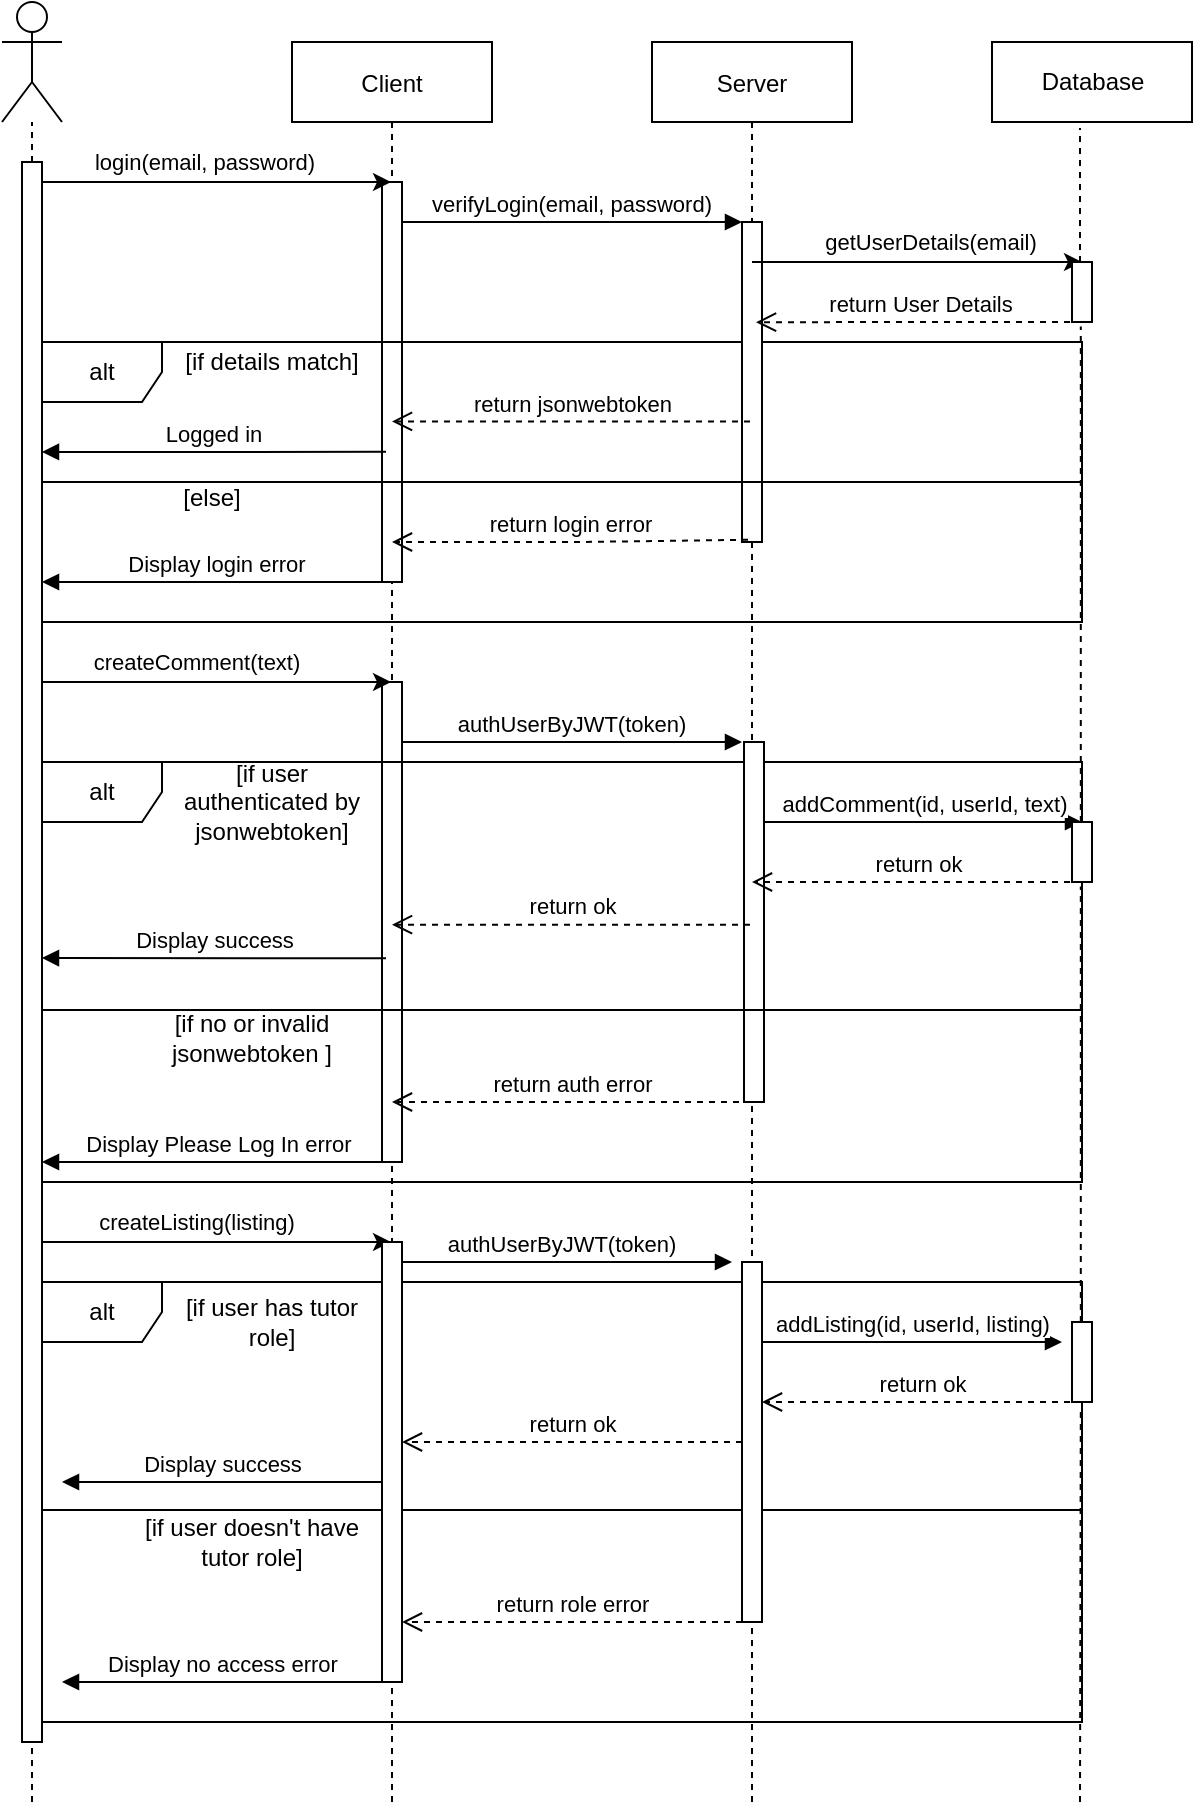 <mxfile version="13.10.4" type="github">
  <diagram id="kgpKYQtTHZ0yAKxKKP6v" name="Page-1">
    <mxGraphModel dx="1635" dy="1069" grid="1" gridSize="10" guides="1" tooltips="1" connect="1" arrows="1" fold="1" page="1" pageScale="1" pageWidth="850" pageHeight="1100" math="0" shadow="0">
      <root>
        <mxCell id="0" />
        <mxCell id="1" parent="0" />
        <mxCell id="ZMojpo8gD3AogIInqO2h-18" value="" style="endArrow=none;dashed=1;html=1;" parent="1" edge="1">
          <mxGeometry width="50" height="50" relative="1" as="geometry">
            <mxPoint x="95" y="960" as="sourcePoint" />
            <mxPoint x="95" y="910" as="targetPoint" />
          </mxGeometry>
        </mxCell>
        <mxCell id="3nuBFxr9cyL0pnOWT2aG-1" value="Client" style="shape=umlLifeline;perimeter=lifelinePerimeter;container=1;collapsible=0;recursiveResize=0;rounded=0;shadow=0;strokeWidth=1;" parent="1" vertex="1">
          <mxGeometry x="225" y="80" width="100" height="690" as="geometry" />
        </mxCell>
        <mxCell id="ZMojpo8gD3AogIInqO2h-1" value="" style="html=1;points=[];perimeter=orthogonalPerimeter;" parent="3nuBFxr9cyL0pnOWT2aG-1" vertex="1">
          <mxGeometry x="45" y="70" width="10" height="200" as="geometry" />
        </mxCell>
        <mxCell id="ZMojpo8gD3AogIInqO2h-9" value="" style="html=1;points=[];perimeter=orthogonalPerimeter;" parent="1" vertex="1">
          <mxGeometry x="270" y="400" width="10" height="240" as="geometry" />
        </mxCell>
        <mxCell id="CAEmHXkXszxpEkwhHxyX-27" value="alt" style="shape=umlFrame;whiteSpace=wrap;html=1;" parent="1" vertex="1">
          <mxGeometry x="100" y="440" width="520" height="210" as="geometry" />
        </mxCell>
        <mxCell id="CAEmHXkXszxpEkwhHxyX-10" value="alt" style="shape=umlFrame;whiteSpace=wrap;html=1;" parent="1" vertex="1">
          <mxGeometry x="100" y="230" width="520" height="140" as="geometry" />
        </mxCell>
        <mxCell id="3nuBFxr9cyL0pnOWT2aG-5" value="Server" style="shape=umlLifeline;perimeter=lifelinePerimeter;container=1;collapsible=0;recursiveResize=0;rounded=0;shadow=0;strokeWidth=1;" parent="1" vertex="1">
          <mxGeometry x="405" y="80" width="100" height="680" as="geometry" />
        </mxCell>
        <mxCell id="CAEmHXkXszxpEkwhHxyX-22" value="addComment(id, userId, text)" style="html=1;verticalAlign=bottom;endArrow=block;" parent="3nuBFxr9cyL0pnOWT2aG-5" source="ZMojpo8gD3AogIInqO2h-12" edge="1">
          <mxGeometry width="80" relative="1" as="geometry">
            <mxPoint x="51" y="390" as="sourcePoint" />
            <mxPoint x="215" y="390" as="targetPoint" />
          </mxGeometry>
        </mxCell>
        <mxCell id="CAEmHXkXszxpEkwhHxyX-42" value="" style="endArrow=none;dashed=1;html=1;" parent="3nuBFxr9cyL0pnOWT2aG-5" edge="1">
          <mxGeometry width="50" height="50" relative="1" as="geometry">
            <mxPoint x="50" y="880" as="sourcePoint" />
            <mxPoint x="50" y="680" as="targetPoint" />
          </mxGeometry>
        </mxCell>
        <mxCell id="ZMojpo8gD3AogIInqO2h-4" value="" style="html=1;points=[];perimeter=orthogonalPerimeter;" parent="3nuBFxr9cyL0pnOWT2aG-5" vertex="1">
          <mxGeometry x="45" y="90" width="10" height="160" as="geometry" />
        </mxCell>
        <mxCell id="ZMojpo8gD3AogIInqO2h-12" value="" style="html=1;points=[];perimeter=orthogonalPerimeter;" parent="3nuBFxr9cyL0pnOWT2aG-5" vertex="1">
          <mxGeometry x="46" y="350" width="10" height="180" as="geometry" />
        </mxCell>
        <mxCell id="3nuBFxr9cyL0pnOWT2aG-8" value="verifyLogin(email, password)" style="verticalAlign=bottom;endArrow=block;entryX=0;entryY=0;shadow=0;strokeWidth=1;" parent="1" edge="1">
          <mxGeometry relative="1" as="geometry">
            <mxPoint x="280" y="170" as="sourcePoint" />
            <mxPoint x="450" y="170" as="targetPoint" />
          </mxGeometry>
        </mxCell>
        <mxCell id="SVqc3hXAzIs5Q2MO5OB0-1" value="Database" style="html=1;" parent="1" vertex="1">
          <mxGeometry x="575" y="80" width="100" height="40" as="geometry" />
        </mxCell>
        <mxCell id="SVqc3hXAzIs5Q2MO5OB0-3" value="" style="shape=umlActor;verticalLabelPosition=bottom;verticalAlign=top;html=1;" parent="1" vertex="1">
          <mxGeometry x="80" y="60" width="30" height="60" as="geometry" />
        </mxCell>
        <mxCell id="SVqc3hXAzIs5Q2MO5OB0-4" value="" style="endArrow=none;dashed=1;html=1;" parent="1" source="ZMojpo8gD3AogIInqO2h-2" target="SVqc3hXAzIs5Q2MO5OB0-3" edge="1">
          <mxGeometry width="50" height="50" relative="1" as="geometry">
            <mxPoint x="95" y="960" as="sourcePoint" />
            <mxPoint x="160" y="180" as="targetPoint" />
          </mxGeometry>
        </mxCell>
        <mxCell id="SVqc3hXAzIs5Q2MO5OB0-6" value="" style="endArrow=none;dashed=1;html=1;entryX=0.44;entryY=1.075;entryDx=0;entryDy=0;entryPerimeter=0;" parent="1" source="ZMojpo8gD3AogIInqO2h-7" target="SVqc3hXAzIs5Q2MO5OB0-1" edge="1">
          <mxGeometry width="50" height="50" relative="1" as="geometry">
            <mxPoint x="619" y="960" as="sourcePoint" />
            <mxPoint x="730" y="170" as="targetPoint" />
          </mxGeometry>
        </mxCell>
        <mxCell id="SVqc3hXAzIs5Q2MO5OB0-7" value="" style="endArrow=classic;html=1;" parent="1" target="3nuBFxr9cyL0pnOWT2aG-1" edge="1">
          <mxGeometry width="50" height="50" relative="1" as="geometry">
            <mxPoint x="100" y="150" as="sourcePoint" />
            <mxPoint x="170" y="150" as="targetPoint" />
          </mxGeometry>
        </mxCell>
        <mxCell id="SVqc3hXAzIs5Q2MO5OB0-8" value="login(email, password)" style="edgeLabel;html=1;align=center;verticalAlign=middle;resizable=0;points=[];" parent="SVqc3hXAzIs5Q2MO5OB0-7" vertex="1" connectable="0">
          <mxGeometry x="-0.072" y="-1" relative="1" as="geometry">
            <mxPoint y="-11" as="offset" />
          </mxGeometry>
        </mxCell>
        <mxCell id="8NlGEqsGzx280xrDKrg7-2" value="" style="endArrow=classic;html=1;" parent="1" source="3nuBFxr9cyL0pnOWT2aG-5" edge="1">
          <mxGeometry width="50" height="50" relative="1" as="geometry">
            <mxPoint x="530" y="220" as="sourcePoint" />
            <mxPoint x="620" y="190" as="targetPoint" />
          </mxGeometry>
        </mxCell>
        <mxCell id="8NlGEqsGzx280xrDKrg7-4" value="getUserDetails(email)" style="edgeLabel;html=1;align=center;verticalAlign=middle;resizable=0;points=[];" parent="8NlGEqsGzx280xrDKrg7-2" vertex="1" connectable="0">
          <mxGeometry x="0.075" y="2" relative="1" as="geometry">
            <mxPoint y="-8.05" as="offset" />
          </mxGeometry>
        </mxCell>
        <mxCell id="8NlGEqsGzx280xrDKrg7-9" value="Display login error" style="verticalAlign=bottom;endArrow=block;shadow=0;strokeWidth=1;" parent="1" edge="1">
          <mxGeometry relative="1" as="geometry">
            <mxPoint x="275" y="350" as="sourcePoint" />
            <mxPoint x="100" y="350" as="targetPoint" />
          </mxGeometry>
        </mxCell>
        <mxCell id="8NlGEqsGzx280xrDKrg7-10" value="Logged in" style="verticalAlign=bottom;endArrow=block;shadow=0;strokeWidth=1;exitX=0.47;exitY=0.297;exitDx=0;exitDy=0;exitPerimeter=0;" parent="1" source="3nuBFxr9cyL0pnOWT2aG-1" edge="1">
          <mxGeometry relative="1" as="geometry">
            <mxPoint x="275" y="250" as="sourcePoint" />
            <mxPoint x="100" y="285" as="targetPoint" />
          </mxGeometry>
        </mxCell>
        <mxCell id="8NlGEqsGzx280xrDKrg7-14" value="" style="endArrow=classic;html=1;" parent="1" target="3nuBFxr9cyL0pnOWT2aG-1" edge="1">
          <mxGeometry width="50" height="50" relative="1" as="geometry">
            <mxPoint x="100" y="400" as="sourcePoint" />
            <mxPoint x="170" y="390" as="targetPoint" />
          </mxGeometry>
        </mxCell>
        <mxCell id="8NlGEqsGzx280xrDKrg7-15" value="createComment(text)" style="edgeLabel;html=1;align=center;verticalAlign=middle;resizable=0;points=[];" parent="8NlGEqsGzx280xrDKrg7-14" vertex="1" connectable="0">
          <mxGeometry x="-0.288" y="-1" relative="1" as="geometry">
            <mxPoint x="15" y="-11" as="offset" />
          </mxGeometry>
        </mxCell>
        <mxCell id="8NlGEqsGzx280xrDKrg7-16" value="" style="endArrow=classic;html=1;" parent="1" target="3nuBFxr9cyL0pnOWT2aG-1" edge="1">
          <mxGeometry width="50" height="50" relative="1" as="geometry">
            <mxPoint x="100" y="680" as="sourcePoint" />
            <mxPoint x="274.5" y="400" as="targetPoint" />
          </mxGeometry>
        </mxCell>
        <mxCell id="8NlGEqsGzx280xrDKrg7-17" value="createListing(listing)" style="edgeLabel;html=1;align=center;verticalAlign=middle;resizable=0;points=[];" parent="8NlGEqsGzx280xrDKrg7-16" vertex="1" connectable="0">
          <mxGeometry x="-0.288" y="-1" relative="1" as="geometry">
            <mxPoint x="15" y="-11" as="offset" />
          </mxGeometry>
        </mxCell>
        <mxCell id="CAEmHXkXszxpEkwhHxyX-1" value="return User Details" style="html=1;verticalAlign=bottom;endArrow=open;dashed=1;endSize=8;entryX=0.52;entryY=0.206;entryDx=0;entryDy=0;entryPerimeter=0;" parent="1" target="3nuBFxr9cyL0pnOWT2aG-5" edge="1">
          <mxGeometry relative="1" as="geometry">
            <mxPoint x="620" y="220" as="sourcePoint" />
            <mxPoint x="457" y="220" as="targetPoint" />
          </mxGeometry>
        </mxCell>
        <mxCell id="CAEmHXkXszxpEkwhHxyX-2" value="return jsonwebtoken" style="html=1;verticalAlign=bottom;endArrow=open;dashed=1;endSize=8;exitX=0.49;exitY=0.279;exitDx=0;exitDy=0;exitPerimeter=0;" parent="1" source="3nuBFxr9cyL0pnOWT2aG-5" target="3nuBFxr9cyL0pnOWT2aG-1" edge="1">
          <mxGeometry relative="1" as="geometry">
            <mxPoint x="450" y="230" as="sourcePoint" />
            <mxPoint x="370" y="230" as="targetPoint" />
          </mxGeometry>
        </mxCell>
        <mxCell id="CAEmHXkXszxpEkwhHxyX-8" value="return login error" style="html=1;verticalAlign=bottom;endArrow=open;dashed=1;endSize=8;exitX=0.48;exitY=0.366;exitDx=0;exitDy=0;exitPerimeter=0;" parent="1" source="3nuBFxr9cyL0pnOWT2aG-5" target="3nuBFxr9cyL0pnOWT2aG-1" edge="1">
          <mxGeometry relative="1" as="geometry">
            <mxPoint x="450" y="230" as="sourcePoint" />
            <mxPoint x="274.5" y="230" as="targetPoint" />
            <Array as="points">
              <mxPoint x="370" y="330" />
            </Array>
          </mxGeometry>
        </mxCell>
        <mxCell id="CAEmHXkXszxpEkwhHxyX-12" value="" style="line;strokeWidth=1;fillColor=none;align=left;verticalAlign=middle;spacingTop=-1;spacingLeft=3;spacingRight=3;rotatable=0;labelPosition=right;points=[];portConstraint=eastwest;" parent="1" vertex="1">
          <mxGeometry x="100" y="296" width="520" height="8" as="geometry" />
        </mxCell>
        <mxCell id="CAEmHXkXszxpEkwhHxyX-14" value="[if details match]" style="text;html=1;strokeColor=none;fillColor=none;align=center;verticalAlign=middle;whiteSpace=wrap;rounded=0;" parent="1" vertex="1">
          <mxGeometry x="170" y="230" width="90" height="20" as="geometry" />
        </mxCell>
        <mxCell id="CAEmHXkXszxpEkwhHxyX-15" value="[else]" style="text;html=1;strokeColor=none;fillColor=none;align=center;verticalAlign=middle;whiteSpace=wrap;rounded=0;" parent="1" vertex="1">
          <mxGeometry x="160" y="298" width="50" height="20" as="geometry" />
        </mxCell>
        <mxCell id="CAEmHXkXszxpEkwhHxyX-19" value="authUserByJWT(token)" style="verticalAlign=bottom;endArrow=block;entryX=0;entryY=0;shadow=0;strokeWidth=1;" parent="1" edge="1">
          <mxGeometry relative="1" as="geometry">
            <mxPoint x="280" y="430" as="sourcePoint" />
            <mxPoint x="450" y="430" as="targetPoint" />
          </mxGeometry>
        </mxCell>
        <mxCell id="CAEmHXkXszxpEkwhHxyX-25" value="return ok" style="html=1;verticalAlign=bottom;endArrow=open;dashed=1;endSize=8;" parent="1" target="3nuBFxr9cyL0pnOWT2aG-5" edge="1">
          <mxGeometry relative="1" as="geometry">
            <mxPoint x="620" y="500" as="sourcePoint" />
            <mxPoint x="457" y="220.08" as="targetPoint" />
          </mxGeometry>
        </mxCell>
        <mxCell id="CAEmHXkXszxpEkwhHxyX-28" value="[if user authenticated by jsonwebtoken]" style="text;html=1;strokeColor=none;fillColor=none;align=center;verticalAlign=middle;whiteSpace=wrap;rounded=0;" parent="1" vertex="1">
          <mxGeometry x="165" y="450" width="100" height="20" as="geometry" />
        </mxCell>
        <mxCell id="CAEmHXkXszxpEkwhHxyX-29" value="return ok" style="html=1;verticalAlign=bottom;endArrow=open;dashed=1;endSize=8;exitX=0.49;exitY=0.649;exitDx=0;exitDy=0;exitPerimeter=0;" parent="1" source="3nuBFxr9cyL0pnOWT2aG-5" target="3nuBFxr9cyL0pnOWT2aG-1" edge="1">
          <mxGeometry relative="1" as="geometry">
            <mxPoint x="450" y="230" as="sourcePoint" />
            <mxPoint x="370" y="230" as="targetPoint" />
          </mxGeometry>
        </mxCell>
        <mxCell id="CAEmHXkXszxpEkwhHxyX-32" value="Display success" style="html=1;verticalAlign=bottom;endArrow=block;exitX=0.47;exitY=0.664;exitDx=0;exitDy=0;exitPerimeter=0;" parent="1" source="3nuBFxr9cyL0pnOWT2aG-1" edge="1">
          <mxGeometry width="80" relative="1" as="geometry">
            <mxPoint x="220" y="510" as="sourcePoint" />
            <mxPoint x="100" y="538" as="targetPoint" />
          </mxGeometry>
        </mxCell>
        <mxCell id="CAEmHXkXszxpEkwhHxyX-33" value="" style="line;strokeWidth=1;fillColor=none;align=left;verticalAlign=middle;spacingTop=-1;spacingLeft=3;spacingRight=3;rotatable=0;labelPosition=right;points=[];portConstraint=eastwest;" parent="1" vertex="1">
          <mxGeometry x="100" y="560" width="520" height="8" as="geometry" />
        </mxCell>
        <mxCell id="CAEmHXkXszxpEkwhHxyX-34" value="[if no or invalid jsonwebtoken ]" style="text;html=1;strokeColor=none;fillColor=none;align=center;verticalAlign=middle;whiteSpace=wrap;rounded=0;" parent="1" vertex="1">
          <mxGeometry x="160" y="568" width="90" height="20" as="geometry" />
        </mxCell>
        <mxCell id="CAEmHXkXszxpEkwhHxyX-35" value="return auth error" style="html=1;verticalAlign=bottom;endArrow=open;dashed=1;endSize=8;" parent="1" source="3nuBFxr9cyL0pnOWT2aG-5" target="3nuBFxr9cyL0pnOWT2aG-1" edge="1">
          <mxGeometry relative="1" as="geometry">
            <mxPoint x="454" y="521.32" as="sourcePoint" />
            <mxPoint x="274.5" y="521.32" as="targetPoint" />
            <Array as="points">
              <mxPoint x="390" y="610" />
            </Array>
          </mxGeometry>
        </mxCell>
        <mxCell id="CAEmHXkXszxpEkwhHxyX-36" value="Display Please Log In error" style="html=1;verticalAlign=bottom;endArrow=block;" parent="1" edge="1">
          <mxGeometry width="80" relative="1" as="geometry">
            <mxPoint x="275" y="640" as="sourcePoint" />
            <mxPoint x="100" y="640" as="targetPoint" />
            <Array as="points" />
          </mxGeometry>
        </mxCell>
        <mxCell id="CAEmHXkXszxpEkwhHxyX-37" value="authUserByJWT(token)" style="verticalAlign=bottom;endArrow=block;entryX=0;entryY=0;shadow=0;strokeWidth=1;" parent="1" edge="1">
          <mxGeometry relative="1" as="geometry">
            <mxPoint x="275" y="690" as="sourcePoint" />
            <mxPoint x="445" y="690" as="targetPoint" />
          </mxGeometry>
        </mxCell>
        <mxCell id="CAEmHXkXszxpEkwhHxyX-39" value="alt" style="shape=umlFrame;whiteSpace=wrap;html=1;" parent="1" vertex="1">
          <mxGeometry x="100" y="700" width="520" height="220" as="geometry" />
        </mxCell>
        <mxCell id="CAEmHXkXszxpEkwhHxyX-40" value="[if user has tutor role]" style="text;html=1;strokeColor=none;fillColor=none;align=center;verticalAlign=middle;whiteSpace=wrap;rounded=0;" parent="1" vertex="1">
          <mxGeometry x="170" y="710" width="90" height="20" as="geometry" />
        </mxCell>
        <mxCell id="CAEmHXkXszxpEkwhHxyX-41" value="" style="endArrow=none;dashed=1;html=1;entryX=0.5;entryY=0.996;entryDx=0;entryDy=0;entryPerimeter=0;" parent="1" target="3nuBFxr9cyL0pnOWT2aG-1" edge="1">
          <mxGeometry width="50" height="50" relative="1" as="geometry">
            <mxPoint x="275" y="960" as="sourcePoint" />
            <mxPoint x="275" y="780" as="targetPoint" />
          </mxGeometry>
        </mxCell>
        <mxCell id="CAEmHXkXszxpEkwhHxyX-43" value="addListing(id, userId, listing)" style="html=1;verticalAlign=bottom;endArrow=block;" parent="1" edge="1">
          <mxGeometry width="80" relative="1" as="geometry">
            <mxPoint x="460" y="730" as="sourcePoint" />
            <mxPoint x="610" y="730" as="targetPoint" />
          </mxGeometry>
        </mxCell>
        <mxCell id="CAEmHXkXszxpEkwhHxyX-44" value="return ok" style="html=1;verticalAlign=bottom;endArrow=open;dashed=1;endSize=8;" parent="1" edge="1">
          <mxGeometry relative="1" as="geometry">
            <mxPoint x="620" y="760" as="sourcePoint" />
            <mxPoint x="460" y="760" as="targetPoint" />
          </mxGeometry>
        </mxCell>
        <mxCell id="CAEmHXkXszxpEkwhHxyX-45" value="return ok" style="html=1;verticalAlign=bottom;endArrow=open;dashed=1;endSize=8;" parent="1" edge="1">
          <mxGeometry relative="1" as="geometry">
            <mxPoint x="450" y="780" as="sourcePoint" />
            <mxPoint x="280" y="780" as="targetPoint" />
          </mxGeometry>
        </mxCell>
        <mxCell id="CAEmHXkXszxpEkwhHxyX-47" value="Display success" style="html=1;verticalAlign=bottom;endArrow=block;" parent="1" edge="1">
          <mxGeometry width="80" relative="1" as="geometry">
            <mxPoint x="270" y="800" as="sourcePoint" />
            <mxPoint x="110" y="800" as="targetPoint" />
          </mxGeometry>
        </mxCell>
        <mxCell id="CAEmHXkXszxpEkwhHxyX-48" value="" style="line;strokeWidth=1;fillColor=none;align=left;verticalAlign=middle;spacingTop=-1;spacingLeft=3;spacingRight=3;rotatable=0;labelPosition=right;points=[];portConstraint=eastwest;" parent="1" vertex="1">
          <mxGeometry x="100" y="810" width="520" height="8" as="geometry" />
        </mxCell>
        <mxCell id="CAEmHXkXszxpEkwhHxyX-49" value="[if user doesn&#39;t have tutor role]" style="text;html=1;strokeColor=none;fillColor=none;align=center;verticalAlign=middle;whiteSpace=wrap;rounded=0;" parent="1" vertex="1">
          <mxGeometry x="150" y="820" width="110" height="20" as="geometry" />
        </mxCell>
        <mxCell id="CAEmHXkXszxpEkwhHxyX-51" value="return role error" style="html=1;verticalAlign=bottom;endArrow=open;dashed=1;endSize=8;" parent="1" edge="1">
          <mxGeometry relative="1" as="geometry">
            <mxPoint x="450" y="870" as="sourcePoint" />
            <mxPoint x="280" y="870" as="targetPoint" />
          </mxGeometry>
        </mxCell>
        <mxCell id="CAEmHXkXszxpEkwhHxyX-52" value="Display no access error" style="html=1;verticalAlign=bottom;endArrow=block;" parent="1" edge="1">
          <mxGeometry width="80" relative="1" as="geometry">
            <mxPoint x="270" y="900" as="sourcePoint" />
            <mxPoint x="110" y="900" as="targetPoint" />
          </mxGeometry>
        </mxCell>
        <mxCell id="ZMojpo8gD3AogIInqO2h-2" value="" style="html=1;points=[];perimeter=orthogonalPerimeter;" parent="1" vertex="1">
          <mxGeometry x="90" y="140" width="10" height="790" as="geometry" />
        </mxCell>
        <mxCell id="ZMojpo8gD3AogIInqO2h-3" value="" style="endArrow=none;dashed=1;html=1;" parent="1" target="ZMojpo8gD3AogIInqO2h-2" edge="1">
          <mxGeometry width="50" height="50" relative="1" as="geometry">
            <mxPoint x="90" y="680" as="sourcePoint" />
            <mxPoint x="95" y="120" as="targetPoint" />
          </mxGeometry>
        </mxCell>
        <mxCell id="ZMojpo8gD3AogIInqO2h-7" value="" style="html=1;points=[];perimeter=orthogonalPerimeter;" parent="1" vertex="1">
          <mxGeometry x="615" y="190" width="10" height="30" as="geometry" />
        </mxCell>
        <mxCell id="ZMojpo8gD3AogIInqO2h-8" value="" style="endArrow=none;dashed=1;html=1;entryX=0.44;entryY=1.075;entryDx=0;entryDy=0;entryPerimeter=0;" parent="1" source="ZMojpo8gD3AogIInqO2h-14" target="ZMojpo8gD3AogIInqO2h-7" edge="1">
          <mxGeometry width="50" height="50" relative="1" as="geometry">
            <mxPoint x="619" y="960" as="sourcePoint" />
            <mxPoint x="619" y="123" as="targetPoint" />
          </mxGeometry>
        </mxCell>
        <mxCell id="ZMojpo8gD3AogIInqO2h-14" value="" style="html=1;points=[];perimeter=orthogonalPerimeter;" parent="1" vertex="1">
          <mxGeometry x="615" y="470" width="10" height="30" as="geometry" />
        </mxCell>
        <mxCell id="ZMojpo8gD3AogIInqO2h-15" value="" style="endArrow=none;dashed=1;html=1;entryX=0.44;entryY=1.075;entryDx=0;entryDy=0;entryPerimeter=0;" parent="1" source="ZMojpo8gD3AogIInqO2h-21" target="ZMojpo8gD3AogIInqO2h-14" edge="1">
          <mxGeometry width="50" height="50" relative="1" as="geometry">
            <mxPoint x="619" y="960" as="sourcePoint" />
            <mxPoint x="619.4" y="222.25" as="targetPoint" />
          </mxGeometry>
        </mxCell>
        <mxCell id="ZMojpo8gD3AogIInqO2h-19" value="" style="html=1;points=[];perimeter=orthogonalPerimeter;" parent="1" vertex="1">
          <mxGeometry x="270" y="680" width="10" height="220" as="geometry" />
        </mxCell>
        <mxCell id="ZMojpo8gD3AogIInqO2h-20" value="" style="html=1;points=[];perimeter=orthogonalPerimeter;" parent="1" vertex="1">
          <mxGeometry x="450" y="690" width="10" height="180" as="geometry" />
        </mxCell>
        <mxCell id="ZMojpo8gD3AogIInqO2h-21" value="" style="html=1;points=[];perimeter=orthogonalPerimeter;" parent="1" vertex="1">
          <mxGeometry x="615" y="720" width="10" height="40" as="geometry" />
        </mxCell>
        <mxCell id="ZMojpo8gD3AogIInqO2h-22" value="" style="endArrow=none;dashed=1;html=1;entryX=0.44;entryY=1.075;entryDx=0;entryDy=0;entryPerimeter=0;" parent="1" target="ZMojpo8gD3AogIInqO2h-21" edge="1">
          <mxGeometry width="50" height="50" relative="1" as="geometry">
            <mxPoint x="619" y="960" as="sourcePoint" />
            <mxPoint x="619.4" y="502.25" as="targetPoint" />
          </mxGeometry>
        </mxCell>
      </root>
    </mxGraphModel>
  </diagram>
</mxfile>
